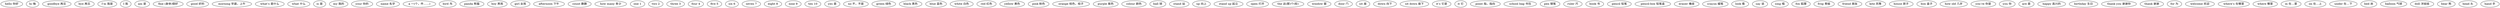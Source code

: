 #style_table
digraph G {

"hello 你好"
"hi 嗨"
"goodbye 再见"
"bye 再见"
"I’m 我是"
"I 我"
"am 是"
"fine (身体)很好"
"good 好的"
"morning 早晨，上午"
"what’s 是什么"
"what 什么"
"is 是"
"my 我的"
"your 你的"
"name 名字"
"a 一(个，件……)"
"bird 鸟"
"panda 熊猫"
"boy 男孩"
"girl 女孩"
"afternoon 下午"
"count 数数"
"how many 多少"
"one 1"
"two 2"
"three 3"
"four 4"
"five 5"
"six 6"
"seven 7"
"eight 8"
"nine 9"
"ten 10"
"yes 是"
"no 不，不是"
"green 绿色"
"black 黑色"
"blue 蓝色"
"white 白色"
"red 红色"
"yellow 黄色"
"pink 粉色"
"orange 桔色，桔子"
"purple 紫色"
"colour 颜色"
"ball 球"
"stand 站"
"up 向上"
"stand up 起立"
"open 打开"
"the 这(那)个(些)"
"window 窗"
"door 门"
"sit 座"
"down 向下"
"sit down 座下"
"it’s 它是"
"it 它"
"point 指，指向"
"school bag 书包"
"pen 钢笔"
"ruler 尺"
"book 书"
"pencil 铅笔"
"pencil-box 铅笔盒"
"eraser 橡皮"
"crayon 蜡笔"
"look 看"
"say 说"
"sing 唱"
"fox 狐狸"
"frog 青蛙"
"friend 朋友"
"kite 风筝"
"house 房子"
"box 盒子"
"how old 几岁"
"you’re 你是"
"you 你"
"are 是"
"happy 高兴的"
"birthday 生日"
"thank you 谢谢你"
"thank 谢谢"
"for 为"
"welcome 欢迎"
"where’s 在哪里"
"where 哪里"
"in 在…里"
"on 在…上"
"under 在…下"
"bed 床"
"balloon 气球"
"doll 洋娃娃"
"bear 熊"
"head 头"
"hand 手"
}